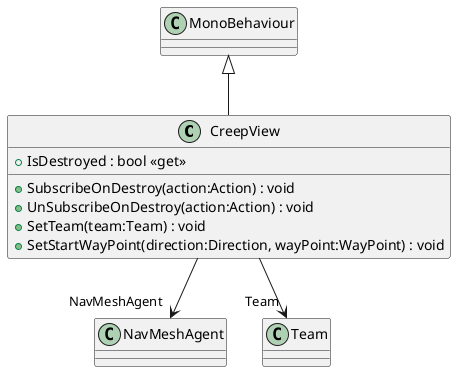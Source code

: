 @startuml
class CreepView {
    + IsDestroyed : bool <<get>>
    + SubscribeOnDestroy(action:Action) : void
    + UnSubscribeOnDestroy(action:Action) : void
    + SetTeam(team:Team) : void
    + SetStartWayPoint(direction:Direction, wayPoint:WayPoint) : void
}
MonoBehaviour <|-- CreepView
CreepView --> "NavMeshAgent" NavMeshAgent
CreepView --> "Team" Team
@enduml
